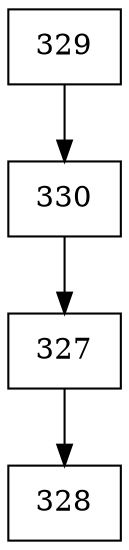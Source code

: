 digraph G {
  node [shape=record];
  node0 [label="{329}"];
  node0 -> node1;
  node1 [label="{330}"];
  node1 -> node2;
  node2 [label="{327}"];
  node2 -> node3;
  node3 [label="{328}"];
}
